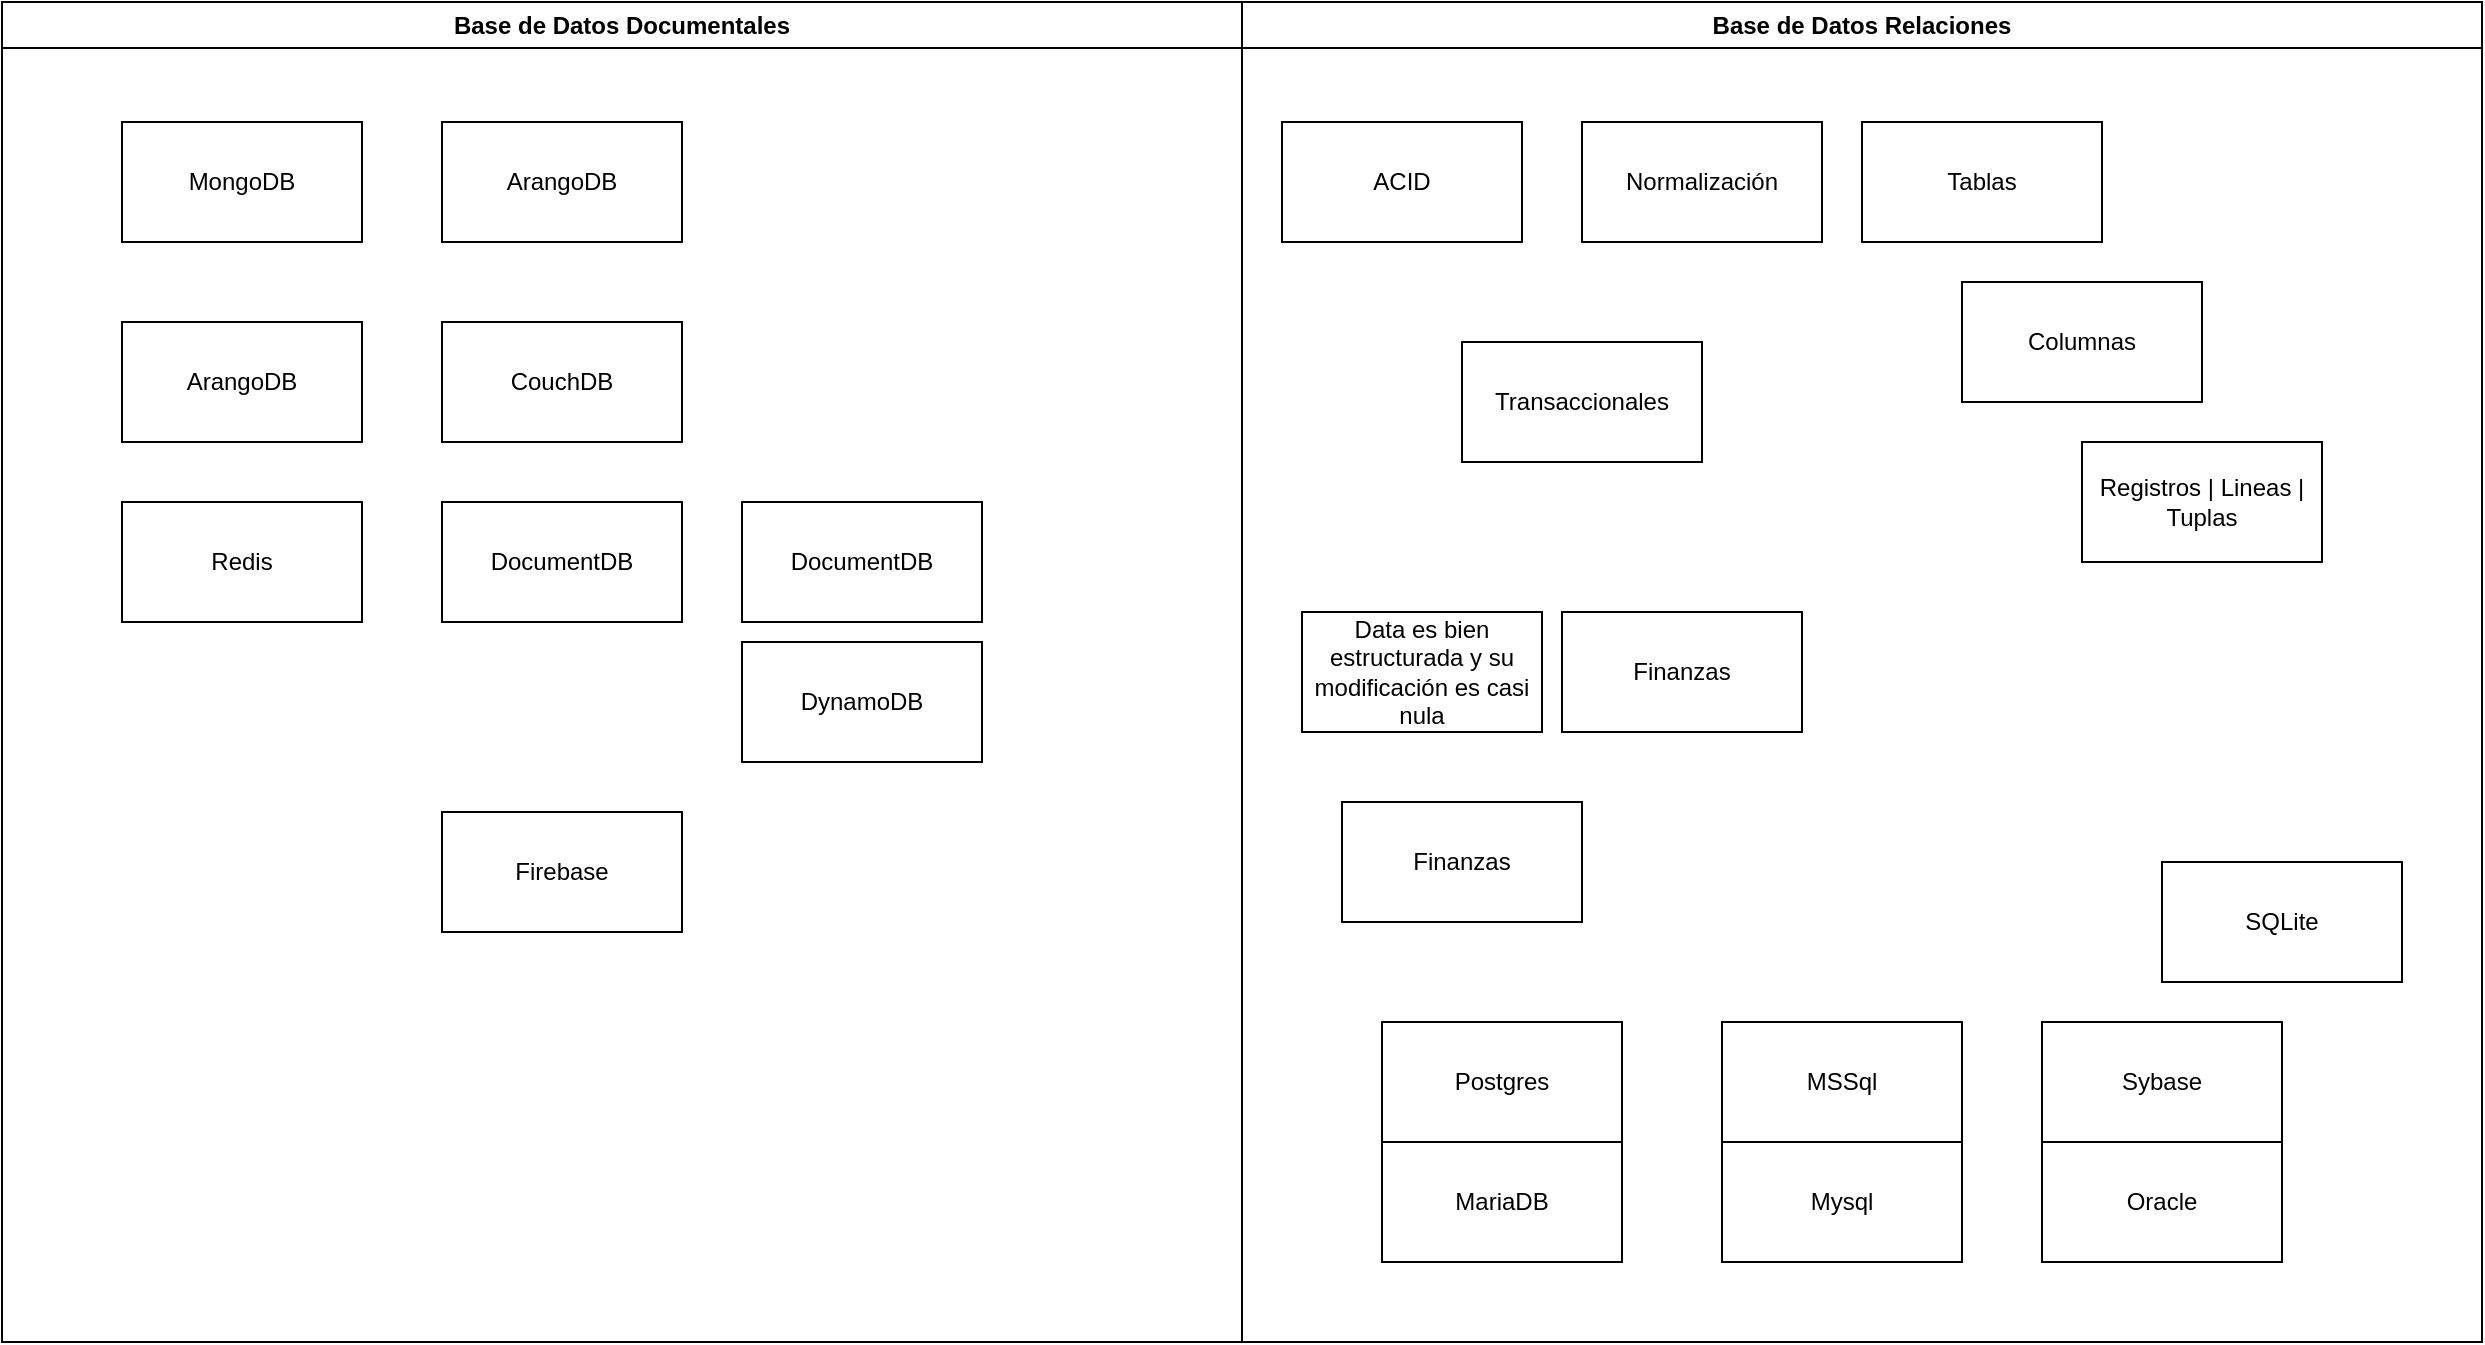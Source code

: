 <mxfile version="20.8.16" type="device"><diagram name="Page-1" id="px9cmk7LmvnJXG9sZ1Vb"><mxGraphModel dx="2520" dy="893" grid="1" gridSize="10" guides="1" tooltips="1" connect="1" arrows="1" fold="1" page="1" pageScale="1" pageWidth="1100" pageHeight="850" math="0" shadow="0"><root><mxCell id="0"/><mxCell id="1" parent="0"/><mxCell id="qkFKzFPx17l0TNrycbWX-1" value="Base de Datos Documentales" style="swimlane;whiteSpace=wrap;html=1;" vertex="1" parent="1"><mxGeometry x="-70" y="20" width="620" height="670" as="geometry"/></mxCell><mxCell id="qkFKzFPx17l0TNrycbWX-12" value="MongoDB" style="rounded=0;whiteSpace=wrap;html=1;" vertex="1" parent="qkFKzFPx17l0TNrycbWX-1"><mxGeometry x="60" y="60" width="120" height="60" as="geometry"/></mxCell><mxCell id="qkFKzFPx17l0TNrycbWX-15" value="ArangoDB" style="rounded=0;whiteSpace=wrap;html=1;" vertex="1" parent="qkFKzFPx17l0TNrycbWX-1"><mxGeometry x="220" y="60" width="120" height="60" as="geometry"/></mxCell><mxCell id="qkFKzFPx17l0TNrycbWX-18" value="ArangoDB" style="rounded=0;whiteSpace=wrap;html=1;" vertex="1" parent="qkFKzFPx17l0TNrycbWX-1"><mxGeometry x="60" y="160" width="120" height="60" as="geometry"/></mxCell><mxCell id="qkFKzFPx17l0TNrycbWX-19" value="CouchDB" style="rounded=0;whiteSpace=wrap;html=1;" vertex="1" parent="qkFKzFPx17l0TNrycbWX-1"><mxGeometry x="220" y="160" width="120" height="60" as="geometry"/></mxCell><mxCell id="qkFKzFPx17l0TNrycbWX-20" value="Redis" style="rounded=0;whiteSpace=wrap;html=1;" vertex="1" parent="qkFKzFPx17l0TNrycbWX-1"><mxGeometry x="60" y="250" width="120" height="60" as="geometry"/></mxCell><mxCell id="qkFKzFPx17l0TNrycbWX-21" value="DocumentDB" style="rounded=0;whiteSpace=wrap;html=1;" vertex="1" parent="qkFKzFPx17l0TNrycbWX-1"><mxGeometry x="220" y="250" width="120" height="60" as="geometry"/></mxCell><mxCell id="qkFKzFPx17l0TNrycbWX-22" value="DocumentDB" style="rounded=0;whiteSpace=wrap;html=1;" vertex="1" parent="qkFKzFPx17l0TNrycbWX-1"><mxGeometry x="370" y="250" width="120" height="60" as="geometry"/></mxCell><mxCell id="qkFKzFPx17l0TNrycbWX-23" value="DynamoDB" style="rounded=0;whiteSpace=wrap;html=1;" vertex="1" parent="qkFKzFPx17l0TNrycbWX-1"><mxGeometry x="370" y="320" width="120" height="60" as="geometry"/></mxCell><mxCell id="qkFKzFPx17l0TNrycbWX-24" value="Firebase" style="rounded=0;whiteSpace=wrap;html=1;" vertex="1" parent="qkFKzFPx17l0TNrycbWX-1"><mxGeometry x="220" y="405" width="120" height="60" as="geometry"/></mxCell><mxCell id="qkFKzFPx17l0TNrycbWX-2" value="Base de Datos Relaciones" style="swimlane;whiteSpace=wrap;html=1;" vertex="1" parent="1"><mxGeometry x="550" y="20" width="620" height="670" as="geometry"/></mxCell><mxCell id="qkFKzFPx17l0TNrycbWX-3" value="ACID" style="rounded=0;whiteSpace=wrap;html=1;" vertex="1" parent="qkFKzFPx17l0TNrycbWX-2"><mxGeometry x="20" y="60" width="120" height="60" as="geometry"/></mxCell><mxCell id="qkFKzFPx17l0TNrycbWX-4" value="Normalización" style="rounded=0;whiteSpace=wrap;html=1;" vertex="1" parent="qkFKzFPx17l0TNrycbWX-2"><mxGeometry x="170" y="60" width="120" height="60" as="geometry"/></mxCell><mxCell id="qkFKzFPx17l0TNrycbWX-5" value="Tablas" style="rounded=0;whiteSpace=wrap;html=1;" vertex="1" parent="qkFKzFPx17l0TNrycbWX-2"><mxGeometry x="310" y="60" width="120" height="60" as="geometry"/></mxCell><mxCell id="qkFKzFPx17l0TNrycbWX-6" value="Columnas" style="rounded=0;whiteSpace=wrap;html=1;" vertex="1" parent="qkFKzFPx17l0TNrycbWX-2"><mxGeometry x="360" y="140" width="120" height="60" as="geometry"/></mxCell><mxCell id="qkFKzFPx17l0TNrycbWX-7" value="Registros | Lineas | Tuplas" style="rounded=0;whiteSpace=wrap;html=1;" vertex="1" parent="qkFKzFPx17l0TNrycbWX-2"><mxGeometry x="420" y="220" width="120" height="60" as="geometry"/></mxCell><mxCell id="qkFKzFPx17l0TNrycbWX-8" value="Transaccionales" style="rounded=0;whiteSpace=wrap;html=1;" vertex="1" parent="qkFKzFPx17l0TNrycbWX-2"><mxGeometry x="110" y="170" width="120" height="60" as="geometry"/></mxCell><mxCell id="qkFKzFPx17l0TNrycbWX-9" value="Data es bien estructurada y su modificación es casi nula" style="rounded=0;whiteSpace=wrap;html=1;" vertex="1" parent="qkFKzFPx17l0TNrycbWX-2"><mxGeometry x="30" y="305" width="120" height="60" as="geometry"/></mxCell><mxCell id="qkFKzFPx17l0TNrycbWX-10" value="Finanzas" style="rounded=0;whiteSpace=wrap;html=1;" vertex="1" parent="qkFKzFPx17l0TNrycbWX-2"><mxGeometry x="50" y="400" width="120" height="60" as="geometry"/></mxCell><mxCell id="qkFKzFPx17l0TNrycbWX-11" value="Finanzas" style="rounded=0;whiteSpace=wrap;html=1;" vertex="1" parent="qkFKzFPx17l0TNrycbWX-2"><mxGeometry x="160" y="305" width="120" height="60" as="geometry"/></mxCell><mxCell id="qkFKzFPx17l0TNrycbWX-13" value="MariaDB" style="rounded=0;whiteSpace=wrap;html=1;" vertex="1" parent="qkFKzFPx17l0TNrycbWX-2"><mxGeometry x="70" y="570" width="120" height="60" as="geometry"/></mxCell><mxCell id="qkFKzFPx17l0TNrycbWX-14" value="Mysql" style="rounded=0;whiteSpace=wrap;html=1;" vertex="1" parent="qkFKzFPx17l0TNrycbWX-2"><mxGeometry x="240" y="570" width="120" height="60" as="geometry"/></mxCell><mxCell id="qkFKzFPx17l0TNrycbWX-16" value="Postgres" style="rounded=0;whiteSpace=wrap;html=1;" vertex="1" parent="qkFKzFPx17l0TNrycbWX-2"><mxGeometry x="70" y="510" width="120" height="60" as="geometry"/></mxCell><mxCell id="qkFKzFPx17l0TNrycbWX-17" value="Oracle" style="rounded=0;whiteSpace=wrap;html=1;" vertex="1" parent="qkFKzFPx17l0TNrycbWX-2"><mxGeometry x="400" y="570" width="120" height="60" as="geometry"/></mxCell><mxCell id="qkFKzFPx17l0TNrycbWX-25" value="MSSql" style="rounded=0;whiteSpace=wrap;html=1;" vertex="1" parent="qkFKzFPx17l0TNrycbWX-2"><mxGeometry x="240" y="510" width="120" height="60" as="geometry"/></mxCell><mxCell id="qkFKzFPx17l0TNrycbWX-26" value="Sybase" style="rounded=0;whiteSpace=wrap;html=1;" vertex="1" parent="qkFKzFPx17l0TNrycbWX-2"><mxGeometry x="400" y="510" width="120" height="60" as="geometry"/></mxCell><mxCell id="qkFKzFPx17l0TNrycbWX-27" value="SQLite" style="rounded=0;whiteSpace=wrap;html=1;" vertex="1" parent="qkFKzFPx17l0TNrycbWX-2"><mxGeometry x="460" y="430" width="120" height="60" as="geometry"/></mxCell></root></mxGraphModel></diagram></mxfile>